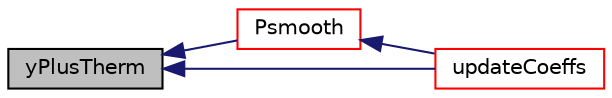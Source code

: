digraph "yPlusTherm"
{
  bgcolor="transparent";
  edge [fontname="Helvetica",fontsize="10",labelfontname="Helvetica",labelfontsize="10"];
  node [fontname="Helvetica",fontsize="10",shape=record];
  rankdir="LR";
  Node456 [label="yPlusTherm",height=0.2,width=0.4,color="black", fillcolor="grey75", style="filled", fontcolor="black"];
  Node456 -> Node457 [dir="back",color="midnightblue",fontsize="10",style="solid",fontname="Helvetica"];
  Node457 [label="Psmooth",height=0.2,width=0.4,color="red",URL="$a32053.html#aa2cd0fd71a8a64cec37c28fa850d0ecd",tooltip="`P&#39; function "];
  Node457 -> Node462 [dir="back",color="midnightblue",fontsize="10",style="solid",fontname="Helvetica"];
  Node462 [label="updateCoeffs",height=0.2,width=0.4,color="red",URL="$a32053.html#a7e24eafac629d3733181cd942d4c902f",tooltip="Update the coefficients associated with the patch field. "];
  Node456 -> Node462 [dir="back",color="midnightblue",fontsize="10",style="solid",fontname="Helvetica"];
}
